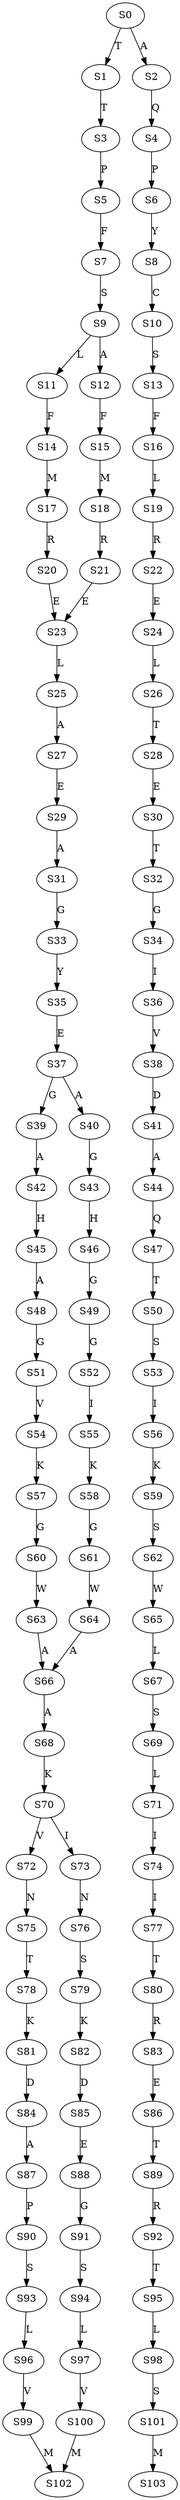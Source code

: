 strict digraph  {
	S0 -> S1 [ label = T ];
	S0 -> S2 [ label = A ];
	S1 -> S3 [ label = T ];
	S2 -> S4 [ label = Q ];
	S3 -> S5 [ label = P ];
	S4 -> S6 [ label = P ];
	S5 -> S7 [ label = F ];
	S6 -> S8 [ label = Y ];
	S7 -> S9 [ label = S ];
	S8 -> S10 [ label = C ];
	S9 -> S11 [ label = L ];
	S9 -> S12 [ label = A ];
	S10 -> S13 [ label = S ];
	S11 -> S14 [ label = F ];
	S12 -> S15 [ label = F ];
	S13 -> S16 [ label = F ];
	S14 -> S17 [ label = M ];
	S15 -> S18 [ label = M ];
	S16 -> S19 [ label = L ];
	S17 -> S20 [ label = R ];
	S18 -> S21 [ label = R ];
	S19 -> S22 [ label = R ];
	S20 -> S23 [ label = E ];
	S21 -> S23 [ label = E ];
	S22 -> S24 [ label = E ];
	S23 -> S25 [ label = L ];
	S24 -> S26 [ label = L ];
	S25 -> S27 [ label = A ];
	S26 -> S28 [ label = T ];
	S27 -> S29 [ label = E ];
	S28 -> S30 [ label = E ];
	S29 -> S31 [ label = A ];
	S30 -> S32 [ label = T ];
	S31 -> S33 [ label = G ];
	S32 -> S34 [ label = G ];
	S33 -> S35 [ label = Y ];
	S34 -> S36 [ label = I ];
	S35 -> S37 [ label = E ];
	S36 -> S38 [ label = V ];
	S37 -> S39 [ label = G ];
	S37 -> S40 [ label = A ];
	S38 -> S41 [ label = D ];
	S39 -> S42 [ label = A ];
	S40 -> S43 [ label = G ];
	S41 -> S44 [ label = A ];
	S42 -> S45 [ label = H ];
	S43 -> S46 [ label = H ];
	S44 -> S47 [ label = Q ];
	S45 -> S48 [ label = A ];
	S46 -> S49 [ label = G ];
	S47 -> S50 [ label = T ];
	S48 -> S51 [ label = G ];
	S49 -> S52 [ label = G ];
	S50 -> S53 [ label = S ];
	S51 -> S54 [ label = V ];
	S52 -> S55 [ label = I ];
	S53 -> S56 [ label = I ];
	S54 -> S57 [ label = K ];
	S55 -> S58 [ label = K ];
	S56 -> S59 [ label = K ];
	S57 -> S60 [ label = G ];
	S58 -> S61 [ label = G ];
	S59 -> S62 [ label = S ];
	S60 -> S63 [ label = W ];
	S61 -> S64 [ label = W ];
	S62 -> S65 [ label = W ];
	S63 -> S66 [ label = A ];
	S64 -> S66 [ label = A ];
	S65 -> S67 [ label = L ];
	S66 -> S68 [ label = A ];
	S67 -> S69 [ label = S ];
	S68 -> S70 [ label = K ];
	S69 -> S71 [ label = L ];
	S70 -> S72 [ label = V ];
	S70 -> S73 [ label = I ];
	S71 -> S74 [ label = I ];
	S72 -> S75 [ label = N ];
	S73 -> S76 [ label = N ];
	S74 -> S77 [ label = I ];
	S75 -> S78 [ label = T ];
	S76 -> S79 [ label = S ];
	S77 -> S80 [ label = T ];
	S78 -> S81 [ label = K ];
	S79 -> S82 [ label = K ];
	S80 -> S83 [ label = R ];
	S81 -> S84 [ label = D ];
	S82 -> S85 [ label = D ];
	S83 -> S86 [ label = E ];
	S84 -> S87 [ label = A ];
	S85 -> S88 [ label = E ];
	S86 -> S89 [ label = T ];
	S87 -> S90 [ label = P ];
	S88 -> S91 [ label = G ];
	S89 -> S92 [ label = R ];
	S90 -> S93 [ label = S ];
	S91 -> S94 [ label = S ];
	S92 -> S95 [ label = T ];
	S93 -> S96 [ label = L ];
	S94 -> S97 [ label = L ];
	S95 -> S98 [ label = L ];
	S96 -> S99 [ label = V ];
	S97 -> S100 [ label = V ];
	S98 -> S101 [ label = S ];
	S99 -> S102 [ label = M ];
	S100 -> S102 [ label = M ];
	S101 -> S103 [ label = M ];
}
